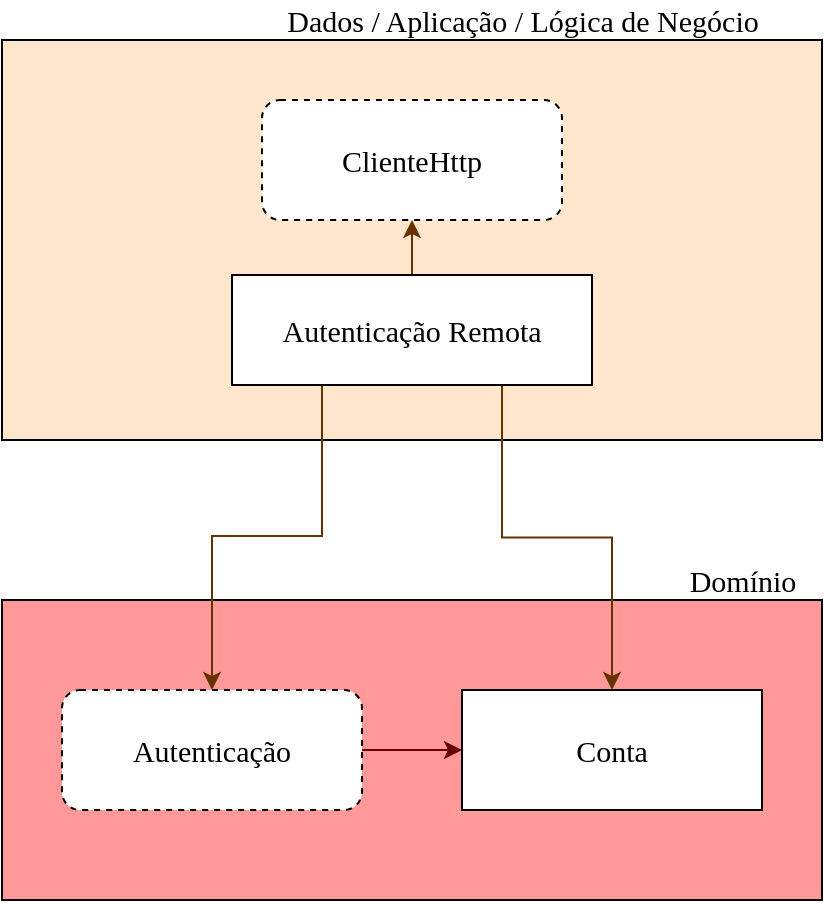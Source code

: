 <mxfile>
    <diagram id="ftuIndyVdLBgUpfTKCOD" name="Acesso">
        <mxGraphModel dx="738" dy="580" grid="1" gridSize="10" guides="1" tooltips="1" connect="1" arrows="1" fold="1" page="1" pageScale="1" pageWidth="827" pageHeight="1169" math="0" shadow="0">
            <root>
                <mxCell id="0"/>
                <mxCell id="1" parent="0"/>
                <mxCell id="3" value="" style="rounded=0;whiteSpace=wrap;html=1;fontFamily=Verdana;fontSize=15;fillColor=#FF9999;" vertex="1" parent="1">
                    <mxGeometry x="180" y="430" width="410" height="150" as="geometry"/>
                </mxCell>
                <mxCell id="7" style="edgeStyle=orthogonalEdgeStyle;rounded=0;orthogonalLoop=1;jettySize=auto;html=1;exitX=1;exitY=0.5;exitDx=0;exitDy=0;fontFamily=Verdana;fontSize=15;strokeColor=#660000;" edge="1" parent="1" source="2" target="6">
                    <mxGeometry relative="1" as="geometry"/>
                </mxCell>
                <mxCell id="2" value="Autenticação" style="rounded=1;whiteSpace=wrap;html=1;fontFamily=Verdana;fontSize=15;dashed=1;" vertex="1" parent="1">
                    <mxGeometry x="210" y="475" width="150" height="60" as="geometry"/>
                </mxCell>
                <mxCell id="4" value="Domínio" style="text;html=1;align=center;verticalAlign=middle;resizable=0;points=[];autosize=1;fontSize=15;fontFamily=Verdana;" vertex="1" parent="1">
                    <mxGeometry x="510" y="410" width="80" height="20" as="geometry"/>
                </mxCell>
                <mxCell id="6" value="Conta" style="rounded=0;whiteSpace=wrap;html=1;fontFamily=Verdana;fontSize=15;" vertex="1" parent="1">
                    <mxGeometry x="410" y="475" width="150" height="60" as="geometry"/>
                </mxCell>
                <mxCell id="8" value="" style="rounded=0;whiteSpace=wrap;html=1;fontFamily=Verdana;fontSize=15;fillColor=#FFE6CC;" vertex="1" parent="1">
                    <mxGeometry x="180" y="150" width="410" height="200" as="geometry"/>
                </mxCell>
                <mxCell id="13" style="edgeStyle=orthogonalEdgeStyle;rounded=0;orthogonalLoop=1;jettySize=auto;html=1;entryX=0.5;entryY=0;entryDx=0;entryDy=0;strokeColor=#663300;fontFamily=Verdana;fontSize=15;" edge="1" parent="1" source="10" target="2">
                    <mxGeometry relative="1" as="geometry">
                        <Array as="points">
                            <mxPoint x="340" y="398"/>
                            <mxPoint x="285" y="398"/>
                        </Array>
                    </mxGeometry>
                </mxCell>
                <mxCell id="14" style="edgeStyle=orthogonalEdgeStyle;rounded=0;orthogonalLoop=1;jettySize=auto;html=1;exitX=0.75;exitY=1;exitDx=0;exitDy=0;strokeColor=#663300;fontFamily=Verdana;fontSize=15;" edge="1" parent="1" source="10" target="6">
                    <mxGeometry relative="1" as="geometry"/>
                </mxCell>
                <mxCell id="16" style="edgeStyle=orthogonalEdgeStyle;rounded=0;orthogonalLoop=1;jettySize=auto;html=1;exitX=0.5;exitY=0;exitDx=0;exitDy=0;entryX=0.5;entryY=1;entryDx=0;entryDy=0;strokeColor=#663300;fontFamily=Verdana;fontSize=15;" edge="1" parent="1" source="10" target="15">
                    <mxGeometry relative="1" as="geometry"/>
                </mxCell>
                <mxCell id="10" value="Autenticação Remota" style="rounded=0;whiteSpace=wrap;html=1;fontFamily=Verdana;fontSize=15;" vertex="1" parent="1">
                    <mxGeometry x="295" y="267.5" width="180" height="55" as="geometry"/>
                </mxCell>
                <mxCell id="11" value="Dados / Aplicação / Lógica de Negócio" style="text;html=1;align=center;verticalAlign=middle;resizable=0;points=[];autosize=1;fontSize=15;fontFamily=Verdana;" vertex="1" parent="1">
                    <mxGeometry x="290" y="130" width="300" height="20" as="geometry"/>
                </mxCell>
                <mxCell id="15" value="ClienteHttp" style="rounded=1;whiteSpace=wrap;html=1;fontFamily=Verdana;fontSize=15;dashed=1;" vertex="1" parent="1">
                    <mxGeometry x="310" y="180" width="150" height="60" as="geometry"/>
                </mxCell>
            </root>
        </mxGraphModel>
    </diagram>
</mxfile>